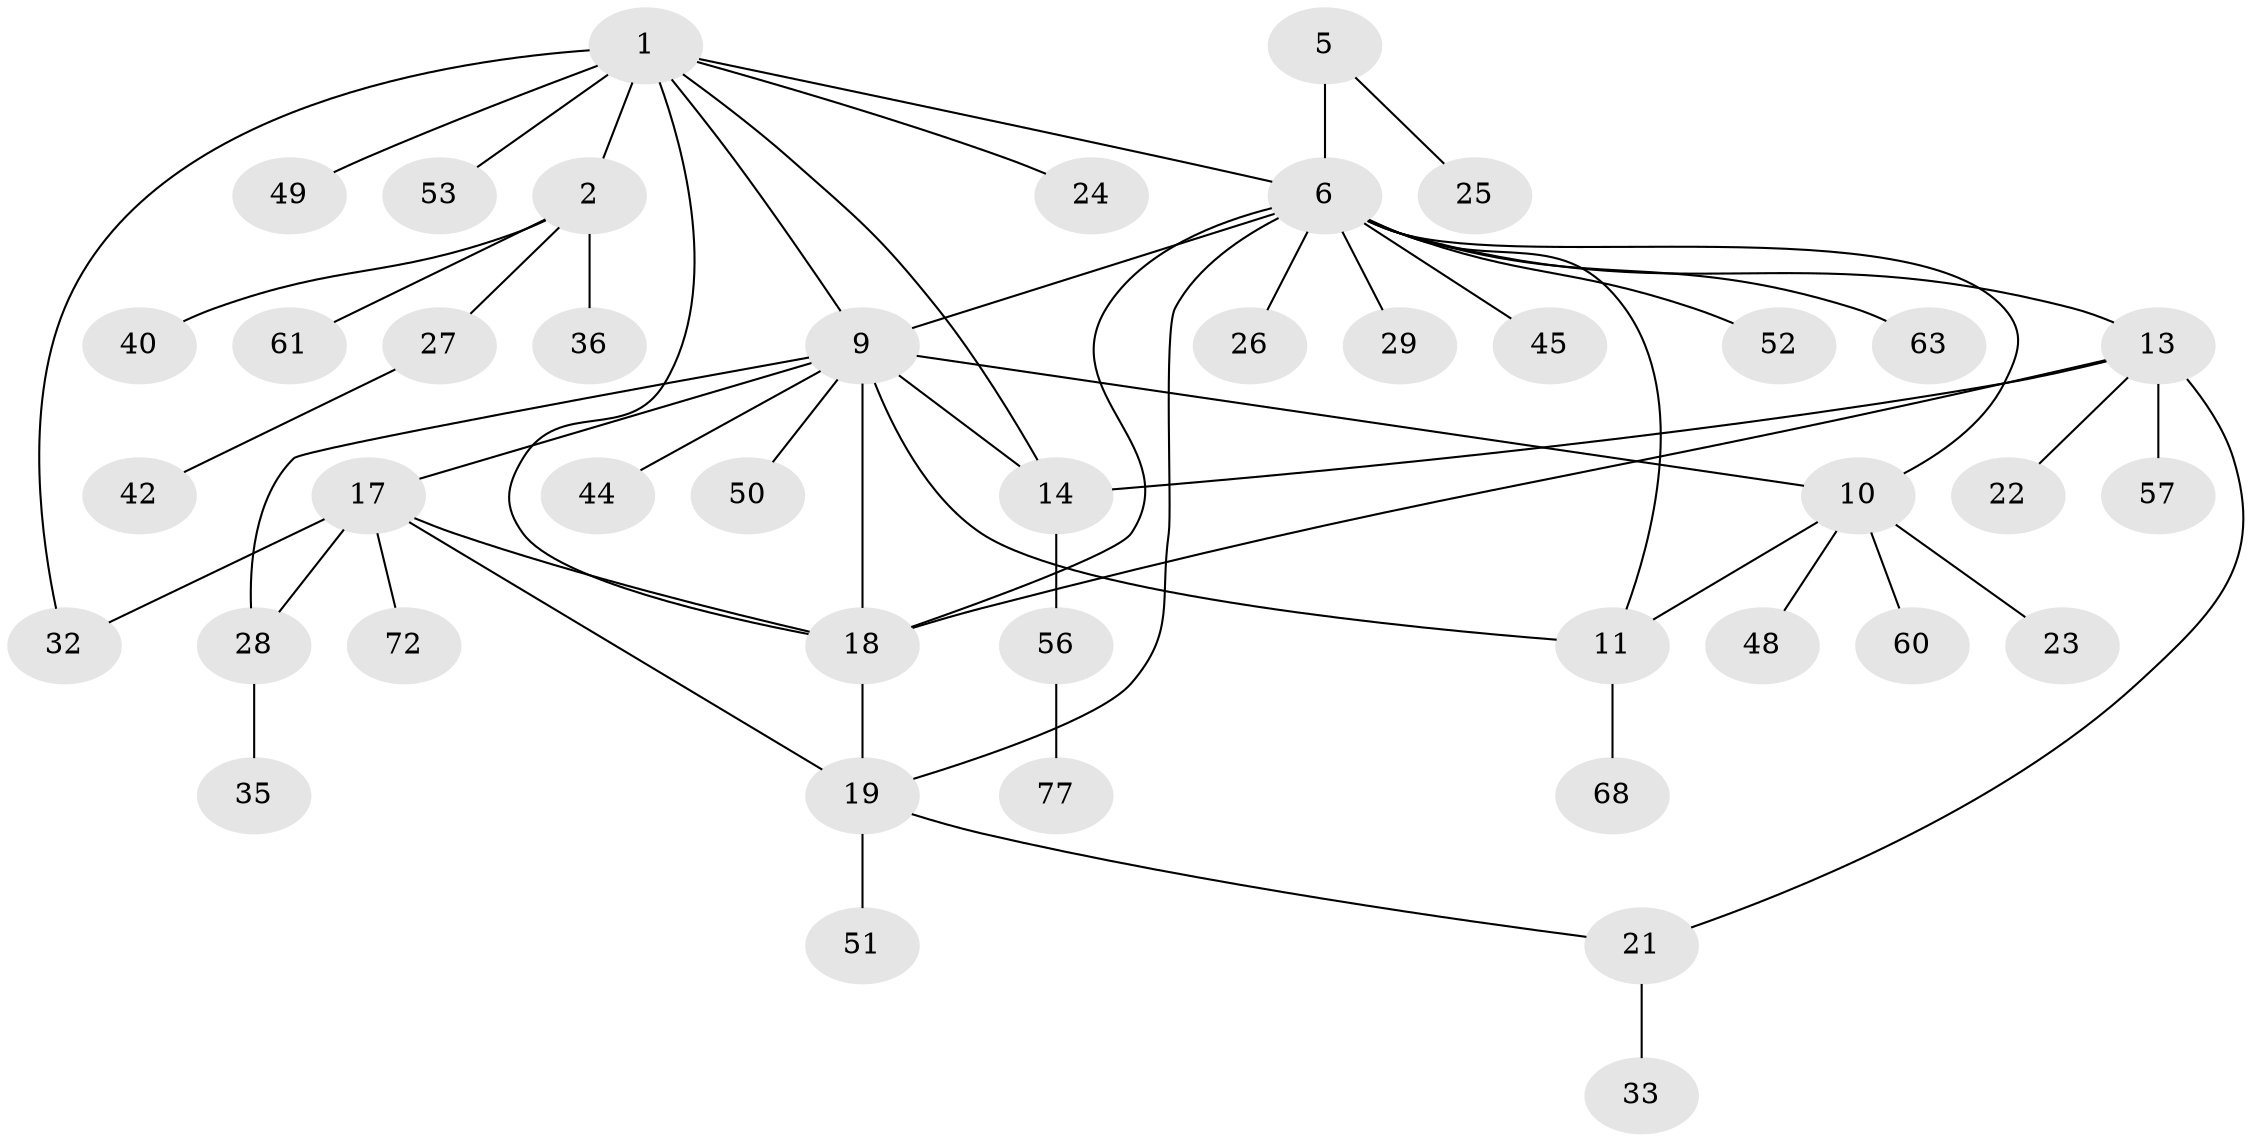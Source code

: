 // original degree distribution, {7: 0.034482758620689655, 3: 0.06896551724137931, 10: 0.011494252873563218, 5: 0.04597701149425287, 6: 0.05747126436781609, 12: 0.011494252873563218, 9: 0.022988505747126436, 14: 0.011494252873563218, 4: 0.022988505747126436, 8: 0.011494252873563218, 1: 0.5172413793103449, 2: 0.1839080459770115}
// Generated by graph-tools (version 1.1) at 2025/15/03/09/25 04:15:45]
// undirected, 43 vertices, 57 edges
graph export_dot {
graph [start="1"]
  node [color=gray90,style=filled];
  1 [super="+37+3+67"];
  2;
  5 [super="+30"];
  6 [super="+7"];
  9 [super="+34+31+12+70+73+86"];
  10;
  11;
  13 [super="+43+16+15+65+79"];
  14;
  17 [super="+20"];
  18 [super="+41+39"];
  19;
  21;
  22;
  23 [super="+38+59+46"];
  24;
  25;
  26;
  27;
  28 [super="+55+76"];
  29;
  32;
  33;
  35 [super="+58"];
  36;
  40;
  42 [super="+85+78"];
  44;
  45;
  48 [super="+74"];
  49 [super="+54"];
  50;
  51;
  52 [super="+71"];
  53;
  56;
  57;
  60;
  61 [super="+80"];
  63;
  68;
  72;
  77;
  1 -- 2 [weight=3];
  1 -- 18;
  1 -- 49;
  1 -- 32;
  1 -- 6 [weight=2];
  1 -- 9;
  1 -- 14;
  1 -- 53;
  1 -- 24;
  2 -- 27;
  2 -- 36;
  2 -- 40;
  2 -- 61;
  5 -- 6 [weight=3];
  5 -- 25;
  6 -- 13;
  6 -- 9 [weight=2];
  6 -- 10;
  6 -- 11 [weight=2];
  6 -- 45;
  6 -- 18 [weight=2];
  6 -- 19;
  6 -- 52;
  6 -- 26;
  6 -- 29;
  6 -- 63;
  9 -- 10 [weight=2];
  9 -- 11 [weight=2];
  9 -- 14;
  9 -- 28;
  9 -- 50;
  9 -- 18;
  9 -- 17;
  9 -- 44;
  10 -- 11;
  10 -- 23;
  10 -- 48;
  10 -- 60;
  11 -- 68;
  13 -- 14 [weight=3];
  13 -- 21;
  13 -- 22;
  13 -- 57;
  13 -- 18;
  14 -- 56;
  17 -- 18 [weight=2];
  17 -- 19 [weight=2];
  17 -- 72;
  17 -- 32;
  17 -- 28;
  18 -- 19;
  19 -- 21;
  19 -- 51;
  21 -- 33;
  27 -- 42;
  28 -- 35;
  56 -- 77;
}
